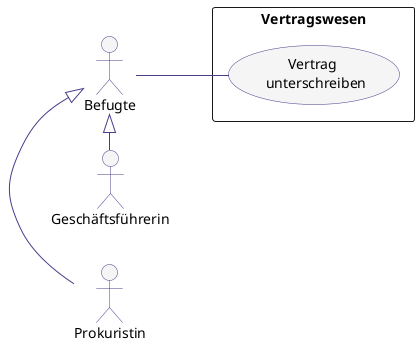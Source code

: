 @startuml
skinparam DefaultFontName "Lucida Sans Typewriter"

skinparam UseCase{
    BorderColor DarkSlateBlue
    BackgroundColor whitesmoke
}
skinparam Note{
    BorderColor DarkSlateBlue
    BackgroundColor LightYellow
}

skinparam Actor{
    BorderColor DarkSlateBlue
    BackgroundColor whitesmoke
}

skinparam ArrowColor DarkSlateBlue

'Generell zum Lesen von Use-Case-Diagrammen einfacher:
left to right direction

actor :Befugte: as befugte
actor :Prokuristin: as prokuristin
actor :Geschäftsführerin: as gf

rectangle Vertragswesen {
  usecase (Vertrag \n unterschreiben) as unterschreiben

  befugte -- unterschreiben
  befugte <|- prokuristin
  befugte <|- gf
}
@enduml
